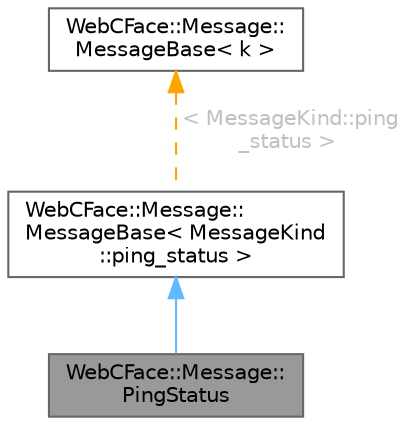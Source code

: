 digraph "WebCFace::Message::PingStatus"
{
 // LATEX_PDF_SIZE
  bgcolor="transparent";
  edge [fontname=Helvetica,fontsize=10,labelfontname=Helvetica,labelfontsize=10];
  node [fontname=Helvetica,fontsize=10,shape=box,height=0.2,width=0.4];
  Node1 [id="Node000001",label="WebCFace::Message::\lPingStatus",height=0.2,width=0.4,color="gray40", fillcolor="grey60", style="filled", fontcolor="black",tooltip="各クライアントのping状況 (server->client)"];
  Node2 -> Node1 [id="edge1_Node000001_Node000002",dir="back",color="steelblue1",style="solid",tooltip=" "];
  Node2 [id="Node000002",label="WebCFace::Message::\lMessageBase\< MessageKind\l::ping_status \>",height=0.2,width=0.4,color="gray40", fillcolor="white", style="filled",URL="$structWebCFace_1_1Message_1_1MessageBase.html",tooltip=" "];
  Node3 -> Node2 [id="edge2_Node000002_Node000003",dir="back",color="orange",style="dashed",tooltip=" ",label=" \< MessageKind::ping\l_status \>",fontcolor="grey" ];
  Node3 [id="Node000003",label="WebCFace::Message::\lMessageBase\< k \>",height=0.2,width=0.4,color="gray40", fillcolor="white", style="filled",URL="$structWebCFace_1_1Message_1_1MessageBase.html",tooltip="型からkindを取得するためだけのベースクラス"];
}
